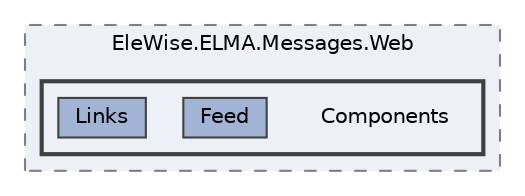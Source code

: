digraph "Web/Modules/EleWise.ELMA.Messages.Web/Components"
{
 // LATEX_PDF_SIZE
  bgcolor="transparent";
  edge [fontname=Helvetica,fontsize=10,labelfontname=Helvetica,labelfontsize=10];
  node [fontname=Helvetica,fontsize=10,shape=box,height=0.2,width=0.4];
  compound=true
  subgraph clusterdir_55c286c1ed6c24c293efe67041dc8f62 {
    graph [ bgcolor="#edf0f7", pencolor="grey50", label="EleWise.ELMA.Messages.Web", fontname=Helvetica,fontsize=10 style="filled,dashed", URL="dir_55c286c1ed6c24c293efe67041dc8f62.html",tooltip=""]
  subgraph clusterdir_506c10b949c7ee78812fb53a27eb2dc2 {
    graph [ bgcolor="#edf0f7", pencolor="grey25", label="", fontname=Helvetica,fontsize=10 style="filled,bold", URL="dir_506c10b949c7ee78812fb53a27eb2dc2.html",tooltip=""]
    dir_506c10b949c7ee78812fb53a27eb2dc2 [shape=plaintext, label="Components"];
  dir_f77f6cb6c2a7eb6f32b6f604df1f272f [label="Feed", fillcolor="#a2b4d6", color="grey25", style="filled", URL="dir_f77f6cb6c2a7eb6f32b6f604df1f272f.html",tooltip=""];
  dir_96bca21091df86c05393cc790830e697 [label="Links", fillcolor="#a2b4d6", color="grey25", style="filled", URL="dir_96bca21091df86c05393cc790830e697.html",tooltip=""];
  }
  }
}
